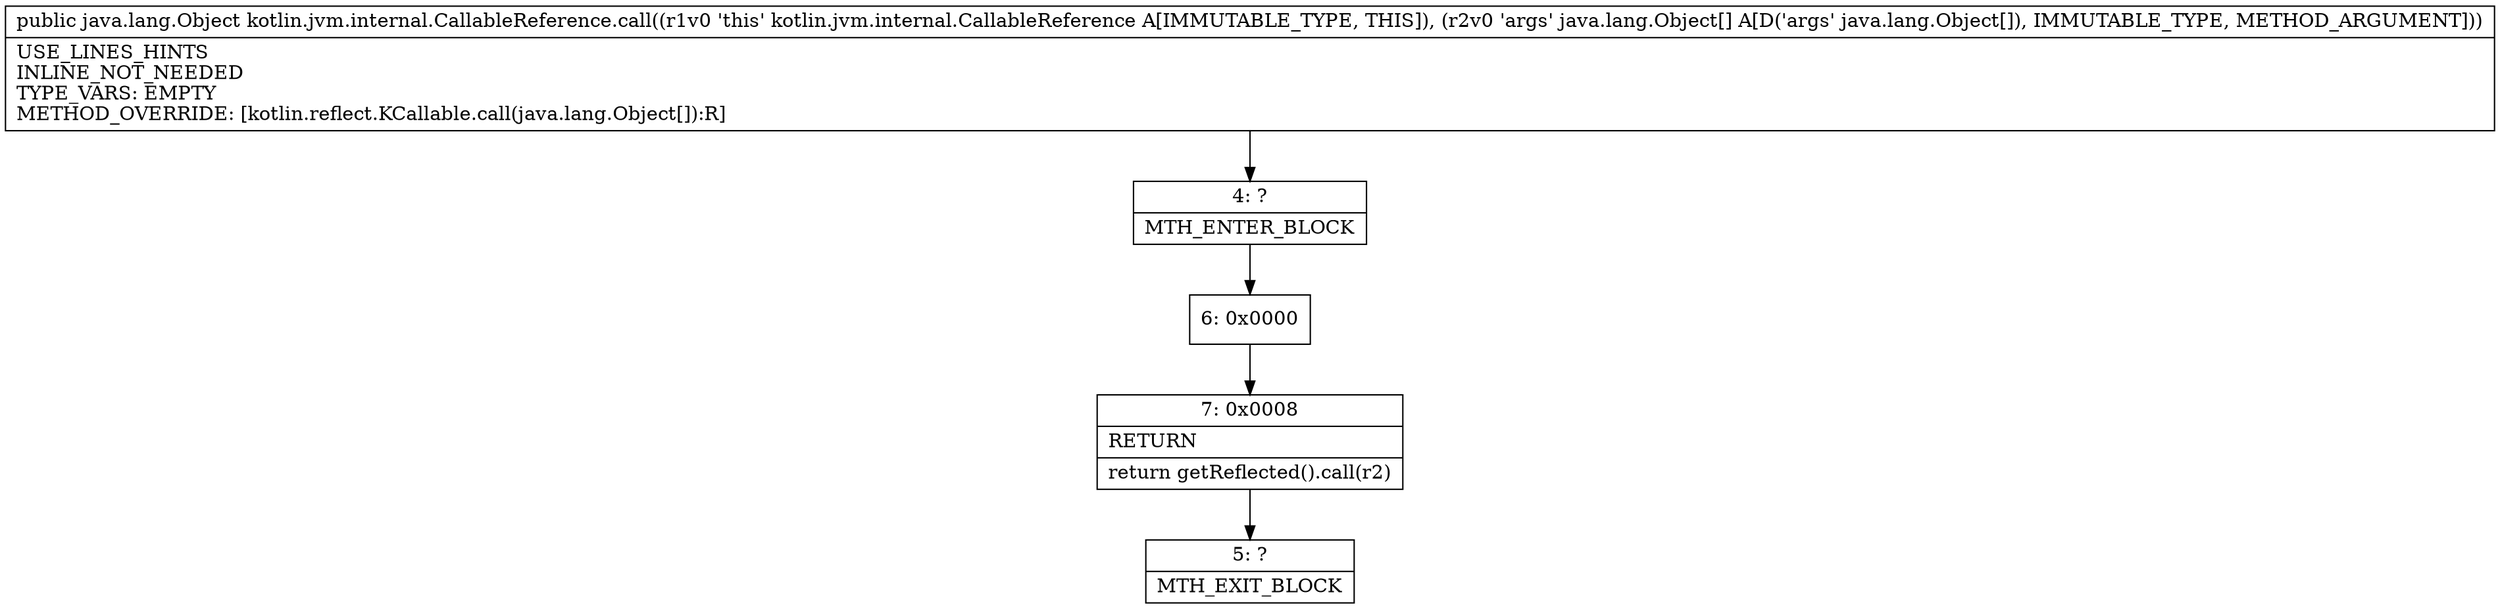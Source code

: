 digraph "CFG forkotlin.jvm.internal.CallableReference.call([Ljava\/lang\/Object;)Ljava\/lang\/Object;" {
Node_4 [shape=record,label="{4\:\ ?|MTH_ENTER_BLOCK\l}"];
Node_6 [shape=record,label="{6\:\ 0x0000}"];
Node_7 [shape=record,label="{7\:\ 0x0008|RETURN\l|return getReflected().call(r2)\l}"];
Node_5 [shape=record,label="{5\:\ ?|MTH_EXIT_BLOCK\l}"];
MethodNode[shape=record,label="{public java.lang.Object kotlin.jvm.internal.CallableReference.call((r1v0 'this' kotlin.jvm.internal.CallableReference A[IMMUTABLE_TYPE, THIS]), (r2v0 'args' java.lang.Object[] A[D('args' java.lang.Object[]), IMMUTABLE_TYPE, METHOD_ARGUMENT]))  | USE_LINES_HINTS\lINLINE_NOT_NEEDED\lTYPE_VARS: EMPTY\lMETHOD_OVERRIDE: [kotlin.reflect.KCallable.call(java.lang.Object[]):R]\l}"];
MethodNode -> Node_4;Node_4 -> Node_6;
Node_6 -> Node_7;
Node_7 -> Node_5;
}

